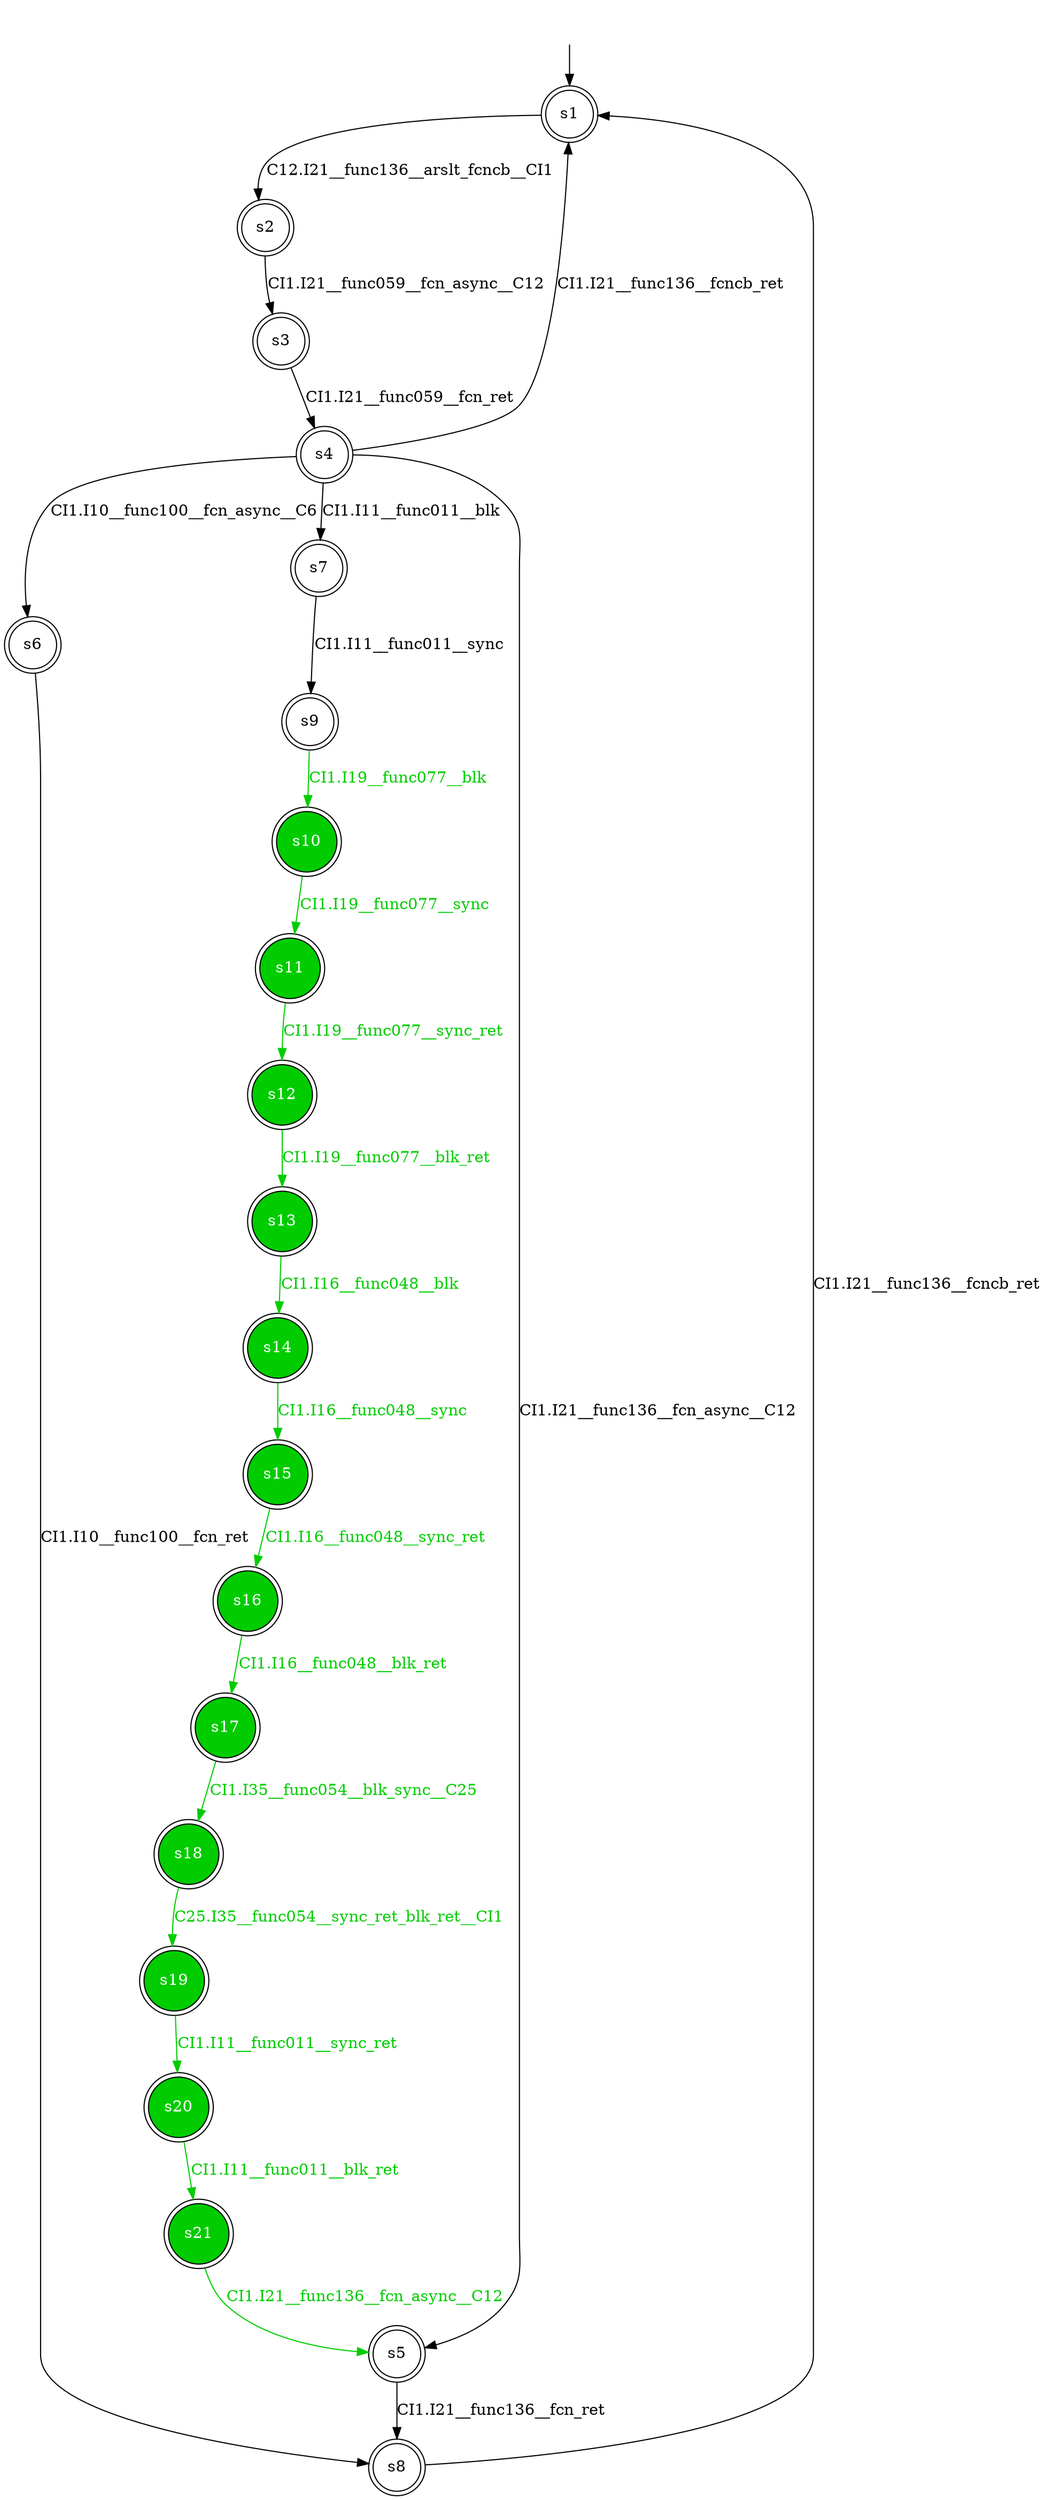 digraph diffautomaton {
	1 [label=<s1> shape="doublecircle"];
	2 [label=<s2> shape="doublecircle"];
	3 [label=<s3> shape="doublecircle"];
	4 [label=<s4> shape="doublecircle"];
	5 [label=<s5> shape="doublecircle"];
	6 [label=<s6> shape="doublecircle"];
	7 [label=<s7> shape="doublecircle"];
	8 [label=<s8> shape="doublecircle"];
	9 [label=<s9> shape="doublecircle"];
	10 [label=<s10> shape="doublecircle" fillcolor="#00cc00" fontcolor="#ffffff" style="filled"];
	11 [label=<s11> shape="doublecircle" fillcolor="#00cc00" fontcolor="#ffffff" style="filled"];
	12 [label=<s12> shape="doublecircle" fillcolor="#00cc00" fontcolor="#ffffff" style="filled"];
	13 [label=<s13> shape="doublecircle" fillcolor="#00cc00" fontcolor="#ffffff" style="filled"];
	14 [label=<s14> shape="doublecircle" fillcolor="#00cc00" fontcolor="#ffffff" style="filled"];
	15 [label=<s15> shape="doublecircle" fillcolor="#00cc00" fontcolor="#ffffff" style="filled"];
	16 [label=<s16> shape="doublecircle" fillcolor="#00cc00" fontcolor="#ffffff" style="filled"];
	17 [label=<s17> shape="doublecircle" fillcolor="#00cc00" fontcolor="#ffffff" style="filled"];
	18 [label=<s18> shape="doublecircle" fillcolor="#00cc00" fontcolor="#ffffff" style="filled"];
	19 [label=<s19> shape="doublecircle" fillcolor="#00cc00" fontcolor="#ffffff" style="filled"];
	20 [label=<s20> shape="doublecircle" fillcolor="#00cc00" fontcolor="#ffffff" style="filled"];
	21 [label=<s21> shape="doublecircle" fillcolor="#00cc00" fontcolor="#ffffff" style="filled"];
	__init1 [label=<> shape="none"];
	__init1 -> 1;
	1 -> 2 [label=<<font color="#000000">C12.I21__func136__arslt_fcncb__CI1</font>> id="1-0-2"];
	2 -> 3 [label=<<font color="#000000">CI1.I21__func059__fcn_async__C12</font>> id="2-0-3"];
	3 -> 4 [label=<<font color="#000000">CI1.I21__func059__fcn_ret</font>> id="3-0-4"];
	4 -> 5 [label=<<font color="#000000">CI1.I21__func136__fcn_async__C12</font>> id="4-0-5"];
	4 -> 6 [label=<<font color="#000000">CI1.I10__func100__fcn_async__C6</font>> id="4-1-6"];
	4 -> 1 [label=<<font color="#000000">CI1.I21__func136__fcncb_ret</font>> id="4-2-1"];
	4 -> 7 [label=<<font color="#000000">CI1.I11__func011__blk</font>> id="4-3-7"];
	5 -> 8 [label=<<font color="#000000">CI1.I21__func136__fcn_ret</font>> id="5-0-8"];
	6 -> 8 [label=<<font color="#000000">CI1.I10__func100__fcn_ret</font>> id="6-0-8"];
	7 -> 9 [label=<<font color="#000000">CI1.I11__func011__sync</font>> id="7-0-9"];
	8 -> 1 [label=<<font color="#000000">CI1.I21__func136__fcncb_ret</font>> id="8-0-1"];
	9 -> 10 [label=<<font color="#00cc00">CI1.I19__func077__blk</font>> color="#00cc00" id="9-0-10"];
	10 -> 11 [label=<<font color="#00cc00">CI1.I19__func077__sync</font>> color="#00cc00" id="10-0-11"];
	11 -> 12 [label=<<font color="#00cc00">CI1.I19__func077__sync_ret</font>> color="#00cc00" id="11-0-12"];
	12 -> 13 [label=<<font color="#00cc00">CI1.I19__func077__blk_ret</font>> color="#00cc00" id="12-0-13"];
	13 -> 14 [label=<<font color="#00cc00">CI1.I16__func048__blk</font>> color="#00cc00" id="13-0-14"];
	14 -> 15 [label=<<font color="#00cc00">CI1.I16__func048__sync</font>> color="#00cc00" id="14-0-15"];
	15 -> 16 [label=<<font color="#00cc00">CI1.I16__func048__sync_ret</font>> color="#00cc00" id="15-0-16"];
	16 -> 17 [label=<<font color="#00cc00">CI1.I16__func048__blk_ret</font>> color="#00cc00" id="16-0-17"];
	17 -> 18 [label=<<font color="#00cc00">CI1.I35__func054__blk_sync__C25</font>> color="#00cc00" id="17-0-18"];
	18 -> 19 [label=<<font color="#00cc00">C25.I35__func054__sync_ret_blk_ret__CI1</font>> color="#00cc00" id="18-0-19"];
	19 -> 20 [label=<<font color="#00cc00">CI1.I11__func011__sync_ret</font>> color="#00cc00" id="19-0-20"];
	20 -> 21 [label=<<font color="#00cc00">CI1.I11__func011__blk_ret</font>> color="#00cc00" id="20-0-21"];
	21 -> 5 [label=<<font color="#00cc00">CI1.I21__func136__fcn_async__C12</font>> color="#00cc00" id="21-0-5"];
}
